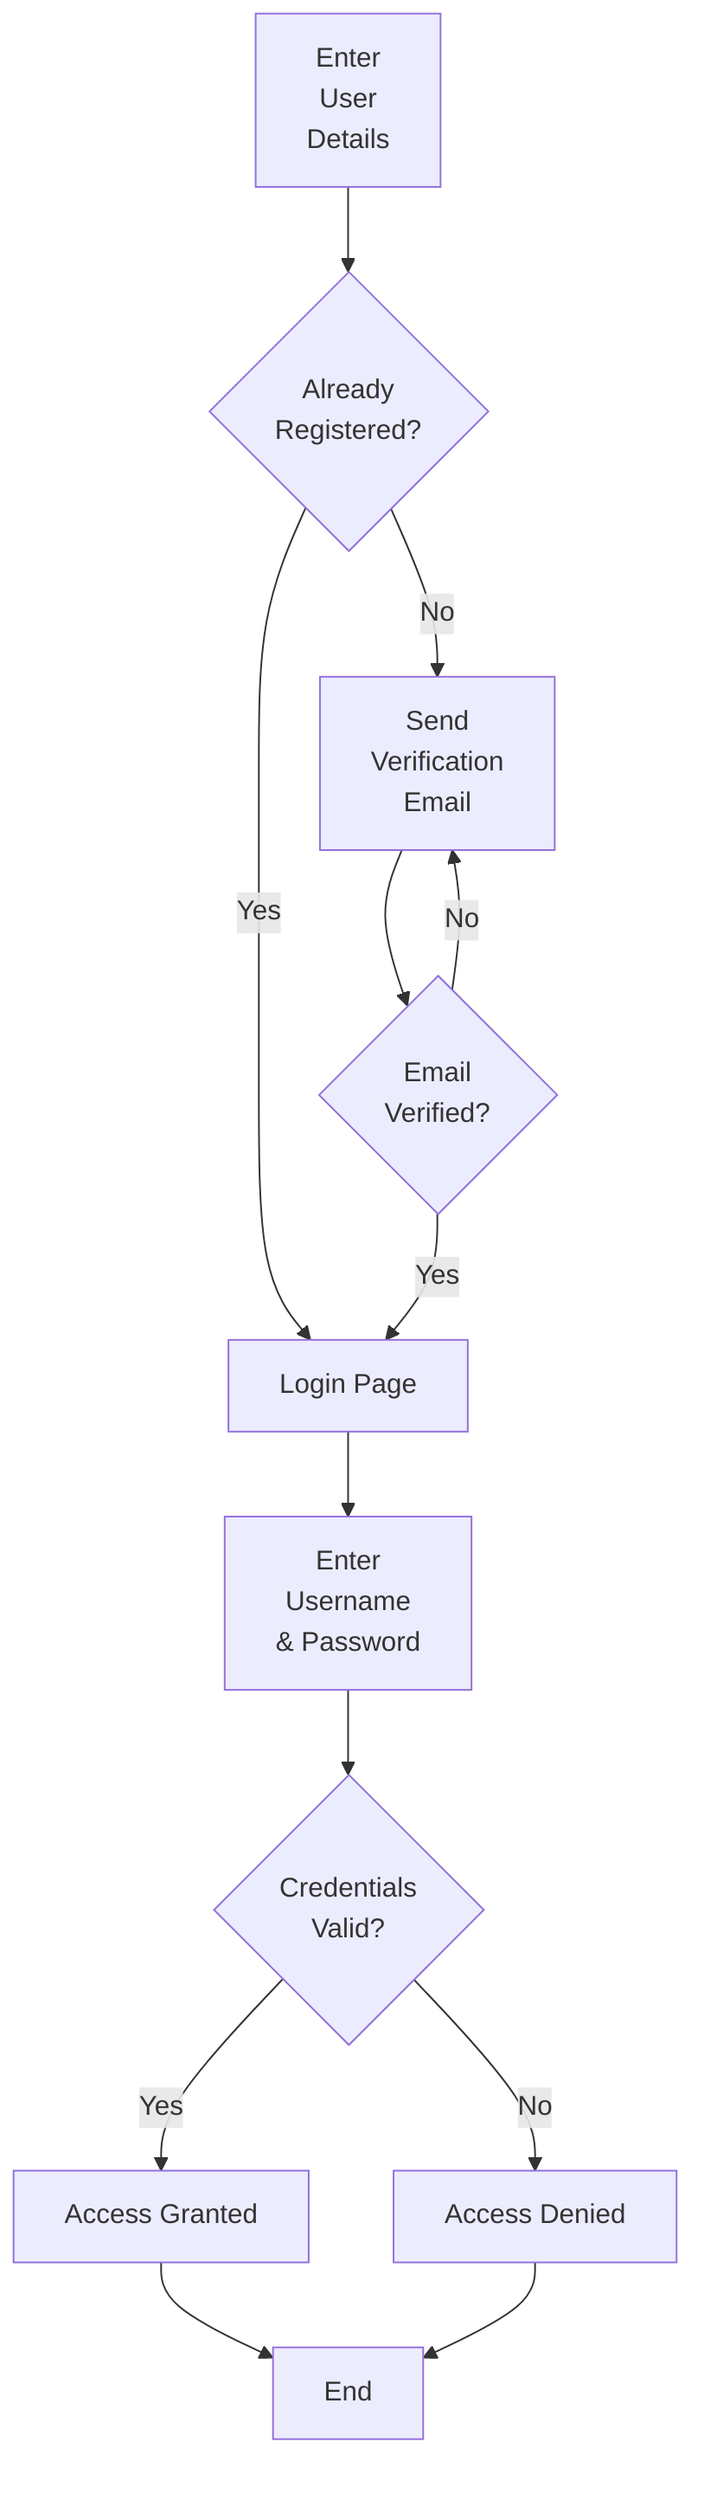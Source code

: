 flowchart TD
    A[Enter\n User\n Details]
    C{Already \n Registered?}
    H[Send \n Verification \n Email]
    I{Email\n Verified?}
    J[Login Page]
    K[Enter \n Username \n & Password]
    L{Credentials\n Valid?}
    M[Access Granted]
    N[Access Denied]
    O[End]

    A --> C
    C -->|Yes| J
    C -->|No| H
    H --> I
    I -->|Yes| J
    I -->|No| H
    J --> K
    K --> L
    L -->|Yes| M
    L -->|No| N
    M --> O
    N --> O
